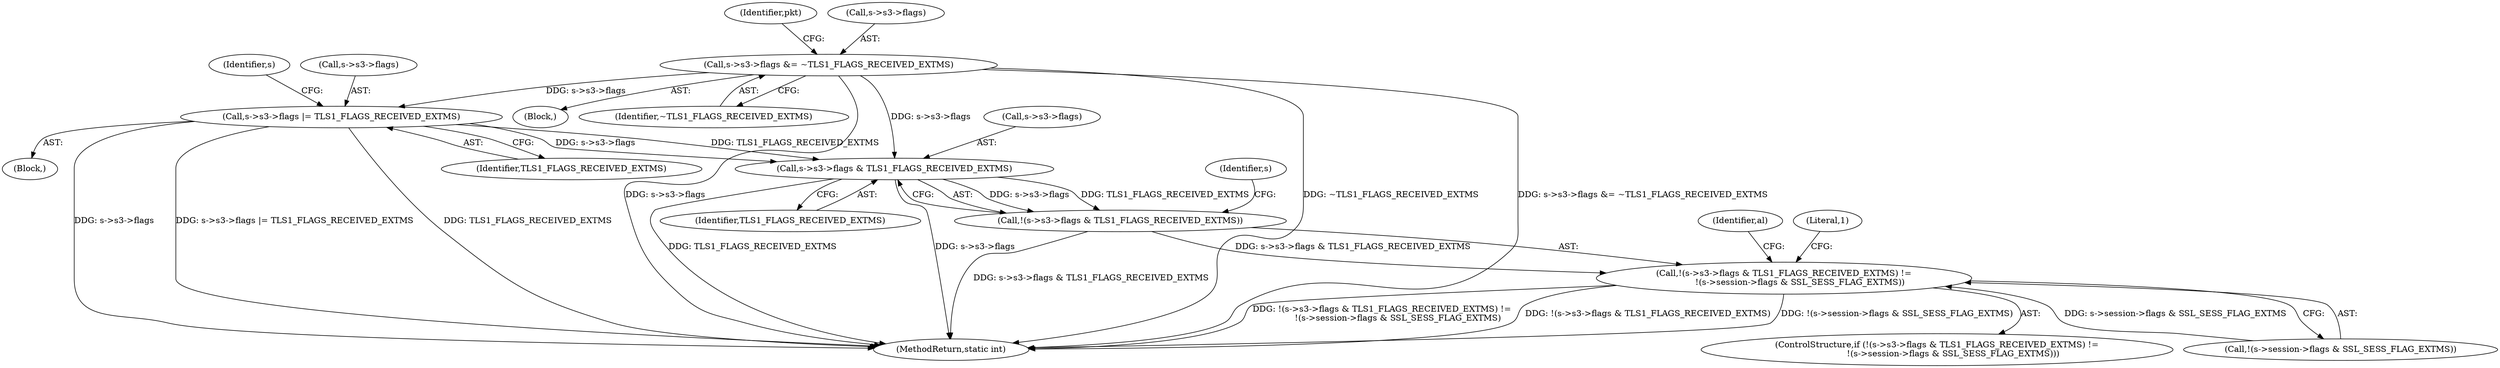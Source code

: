 digraph "0_openssl_4ad93618d26a3ea23d36ad5498ff4f59eff3a4d2_8@pointer" {
"1000854" [label="(Call,s->s3->flags |= TLS1_FLAGS_RECEIVED_EXTMS)"];
"1000169" [label="(Call,s->s3->flags &= ~TLS1_FLAGS_RECEIVED_EXTMS)"];
"1000990" [label="(Call,s->s3->flags & TLS1_FLAGS_RECEIVED_EXTMS)"];
"1000989" [label="(Call,!(s->s3->flags & TLS1_FLAGS_RECEIVED_EXTMS))"];
"1000988" [label="(Call,!(s->s3->flags & TLS1_FLAGS_RECEIVED_EXTMS) !=\n            !(s->session->flags & SSL_SESS_FLAG_EXTMS))"];
"1001017" [label="(MethodReturn,static int)"];
"1000119" [label="(Block,)"];
"1000864" [label="(Identifier,s)"];
"1000991" [label="(Call,s->s3->flags)"];
"1000175" [label="(Identifier,~TLS1_FLAGS_RECEIVED_EXTMS)"];
"1001001" [label="(Identifier,s)"];
"1000169" [label="(Call,s->s3->flags &= ~TLS1_FLAGS_RECEIVED_EXTMS)"];
"1000179" [label="(Identifier,pkt)"];
"1000990" [label="(Call,s->s3->flags & TLS1_FLAGS_RECEIVED_EXTMS)"];
"1000170" [label="(Call,s->s3->flags)"];
"1001008" [label="(Identifier,al)"];
"1000854" [label="(Call,s->s3->flags |= TLS1_FLAGS_RECEIVED_EXTMS)"];
"1000988" [label="(Call,!(s->s3->flags & TLS1_FLAGS_RECEIVED_EXTMS) !=\n            !(s->session->flags & SSL_SESS_FLAG_EXTMS))"];
"1000855" [label="(Call,s->s3->flags)"];
"1000987" [label="(ControlStructure,if (!(s->s3->flags & TLS1_FLAGS_RECEIVED_EXTMS) !=\n            !(s->session->flags & SSL_SESS_FLAG_EXTMS)))"];
"1000853" [label="(Block,)"];
"1000860" [label="(Identifier,TLS1_FLAGS_RECEIVED_EXTMS)"];
"1001016" [label="(Literal,1)"];
"1000997" [label="(Call,!(s->session->flags & SSL_SESS_FLAG_EXTMS))"];
"1000996" [label="(Identifier,TLS1_FLAGS_RECEIVED_EXTMS)"];
"1000989" [label="(Call,!(s->s3->flags & TLS1_FLAGS_RECEIVED_EXTMS))"];
"1000854" -> "1000853"  [label="AST: "];
"1000854" -> "1000860"  [label="CFG: "];
"1000855" -> "1000854"  [label="AST: "];
"1000860" -> "1000854"  [label="AST: "];
"1000864" -> "1000854"  [label="CFG: "];
"1000854" -> "1001017"  [label="DDG: TLS1_FLAGS_RECEIVED_EXTMS"];
"1000854" -> "1001017"  [label="DDG: s->s3->flags"];
"1000854" -> "1001017"  [label="DDG: s->s3->flags |= TLS1_FLAGS_RECEIVED_EXTMS"];
"1000169" -> "1000854"  [label="DDG: s->s3->flags"];
"1000854" -> "1000990"  [label="DDG: s->s3->flags"];
"1000854" -> "1000990"  [label="DDG: TLS1_FLAGS_RECEIVED_EXTMS"];
"1000169" -> "1000119"  [label="AST: "];
"1000169" -> "1000175"  [label="CFG: "];
"1000170" -> "1000169"  [label="AST: "];
"1000175" -> "1000169"  [label="AST: "];
"1000179" -> "1000169"  [label="CFG: "];
"1000169" -> "1001017"  [label="DDG: s->s3->flags &= ~TLS1_FLAGS_RECEIVED_EXTMS"];
"1000169" -> "1001017"  [label="DDG: s->s3->flags"];
"1000169" -> "1001017"  [label="DDG: ~TLS1_FLAGS_RECEIVED_EXTMS"];
"1000169" -> "1000990"  [label="DDG: s->s3->flags"];
"1000990" -> "1000989"  [label="AST: "];
"1000990" -> "1000996"  [label="CFG: "];
"1000991" -> "1000990"  [label="AST: "];
"1000996" -> "1000990"  [label="AST: "];
"1000989" -> "1000990"  [label="CFG: "];
"1000990" -> "1001017"  [label="DDG: TLS1_FLAGS_RECEIVED_EXTMS"];
"1000990" -> "1001017"  [label="DDG: s->s3->flags"];
"1000990" -> "1000989"  [label="DDG: s->s3->flags"];
"1000990" -> "1000989"  [label="DDG: TLS1_FLAGS_RECEIVED_EXTMS"];
"1000989" -> "1000988"  [label="AST: "];
"1001001" -> "1000989"  [label="CFG: "];
"1000989" -> "1001017"  [label="DDG: s->s3->flags & TLS1_FLAGS_RECEIVED_EXTMS"];
"1000989" -> "1000988"  [label="DDG: s->s3->flags & TLS1_FLAGS_RECEIVED_EXTMS"];
"1000988" -> "1000987"  [label="AST: "];
"1000988" -> "1000997"  [label="CFG: "];
"1000997" -> "1000988"  [label="AST: "];
"1001008" -> "1000988"  [label="CFG: "];
"1001016" -> "1000988"  [label="CFG: "];
"1000988" -> "1001017"  [label="DDG: !(s->s3->flags & TLS1_FLAGS_RECEIVED_EXTMS) !=\n            !(s->session->flags & SSL_SESS_FLAG_EXTMS)"];
"1000988" -> "1001017"  [label="DDG: !(s->s3->flags & TLS1_FLAGS_RECEIVED_EXTMS)"];
"1000988" -> "1001017"  [label="DDG: !(s->session->flags & SSL_SESS_FLAG_EXTMS)"];
"1000997" -> "1000988"  [label="DDG: s->session->flags & SSL_SESS_FLAG_EXTMS"];
}
